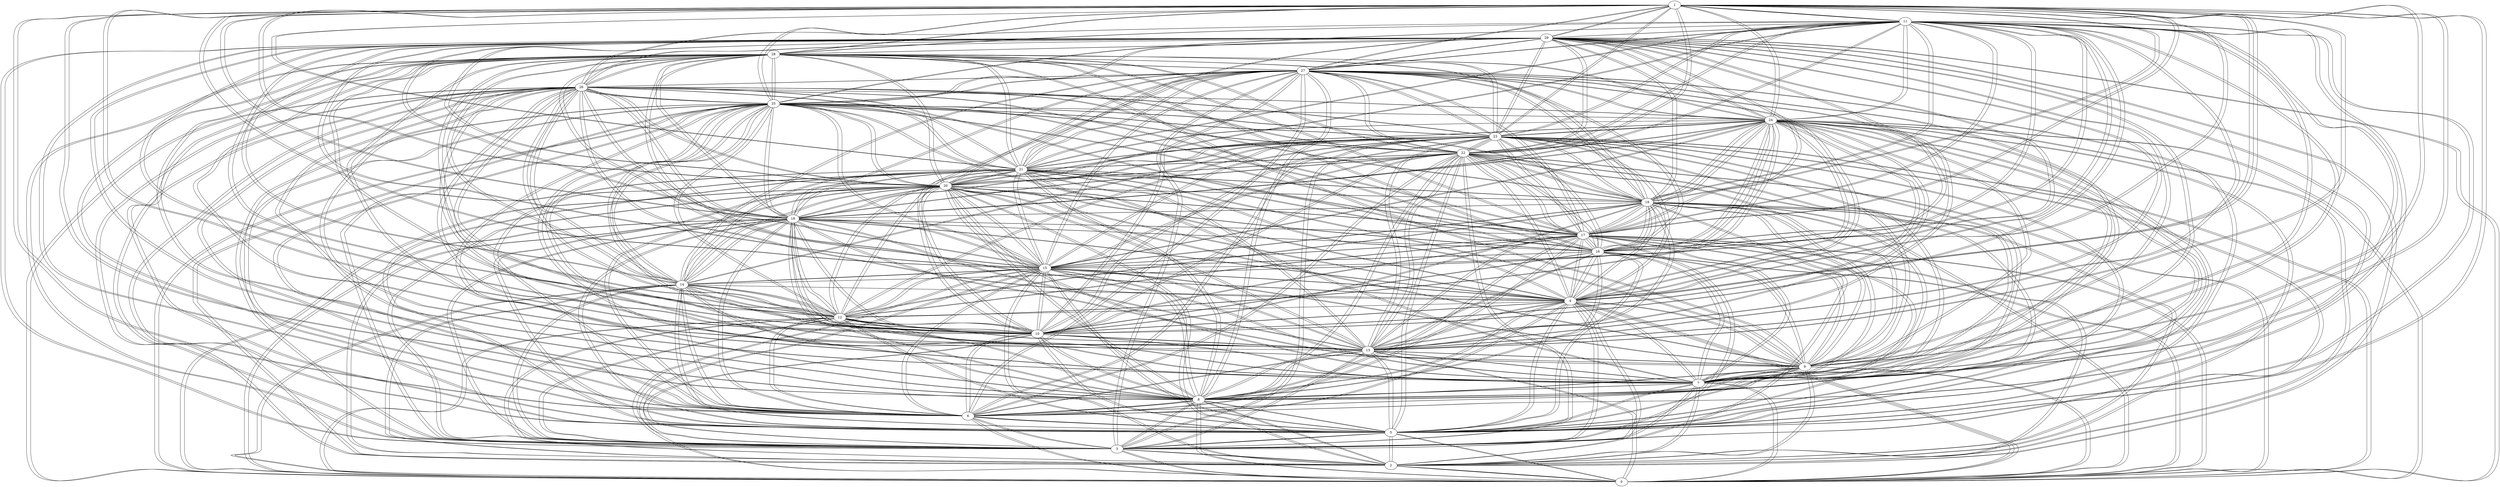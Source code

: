 graph sample {
1 -- 11;
4 -- 1;
0 -- 4;
2 -- 0;
3 -- 2;
3 -- 0;
0 -- 3;
3 -- 4;
4 -- 3;
5 -- 3;
5 -- 0;
0 -- 5;
5 -- 1;
1 -- 5;
5 -- 2;
2 -- 5;
5 -- 4;
4 -- 5;
6 -- 5;
6 -- 0;
0 -- 6;
6 -- 1;
1 -- 6;
6 -- 3;
3 -- 6;
6 -- 4;
4 -- 6;
8 -- 6;
8 -- 0;
0 -- 8;
8 -- 1;
1 -- 8;
8 -- 2;
2 -- 8;
8 -- 3;
3 -- 8;
8 -- 4;
4 -- 8;
8 -- 5;
5 -- 8;
7 -- 8;
7 -- 0;
0 -- 7;
7 -- 1;
1 -- 7;
7 -- 2;
2 -- 7;
7 -- 3;
3 -- 7;
7 -- 4;
4 -- 7;
7 -- 5;
5 -- 7;
9 -- 7;
9 -- 0;
0 -- 9;
9 -- 1;
1 -- 9;
9 -- 2;
2 -- 9;
9 -- 4;
4 -- 9;
9 -- 5;
5 -- 9;
9 -- 8;
8 -- 9;
9 -- 11;
11 -- 9;
13 -- 9;
13 -- 0;
0 -- 13;
13 -- 1;
1 -- 13;
13 -- 3;
3 -- 13;
13 -- 4;
4 -- 13;
13 -- 5;
5 -- 13;
13 -- 6;
6 -- 13;
13 -- 7;
7 -- 13;
13 -- 8;
8 -- 13;
10 -- 13;
10 -- 1;
1 -- 10;
10 -- 3;
3 -- 10;
10 -- 4;
4 -- 10;
10 -- 5;
5 -- 10;
10 -- 6;
6 -- 10;
10 -- 7;
7 -- 10;
10 -- 8;
8 -- 10;
10 -- 11;
11 -- 10;
12 -- 10;
12 -- 0;
0 -- 12;
12 -- 2;
2 -- 12;
12 -- 3;
3 -- 12;
12 -- 4;
4 -- 12;
12 -- 5;
5 -- 12;
12 -- 6;
6 -- 12;
12 -- 8;
8 -- 12;
12 -- 13;
13 -- 12;
14 -- 12;
14 -- 0;
0 -- 14;
14 -- 2;
2 -- 14;
14 -- 3;
3 -- 14;
14 -- 4;
4 -- 14;
14 -- 5;
5 -- 14;
14 -- 6;
6 -- 14;
14 -- 8;
8 -- 14;
14 -- 10;
10 -- 14;
14 -- 13;
13 -- 14;
15 -- 14;
15 -- 0;
0 -- 15;
15 -- 1;
1 -- 15;
15 -- 2;
2 -- 15;
15 -- 3;
3 -- 15;
15 -- 4;
4 -- 15;
15 -- 5;
5 -- 15;
15 -- 6;
6 -- 15;
15 -- 7;
7 -- 15;
15 -- 8;
8 -- 15;
15 -- 9;
9 -- 15;
15 -- 10;
10 -- 15;
15 -- 11;
11 -- 15;
15 -- 12;
12 -- 15;
15 -- 13;
13 -- 15;
16 -- 15;
16 -- 0;
0 -- 16;
16 -- 1;
1 -- 16;
16 -- 4;
4 -- 16;
16 -- 5;
5 -- 16;
16 -- 7;
7 -- 16;
16 -- 8;
8 -- 16;
16 -- 9;
9 -- 16;
16 -- 10;
10 -- 16;
16 -- 11;
11 -- 16;
16 -- 13;
13 -- 16;
17 -- 16;
17 -- 0;
0 -- 17;
17 -- 1;
1 -- 17;
17 -- 2;
2 -- 17;
17 -- 3;
3 -- 17;
17 -- 4;
4 -- 17;
17 -- 5;
5 -- 17;
17 -- 6;
6 -- 17;
17 -- 7;
7 -- 17;
17 -- 8;
8 -- 17;
17 -- 9;
9 -- 17;
17 -- 10;
10 -- 17;
17 -- 11;
11 -- 17;
17 -- 12;
12 -- 17;
17 -- 13;
13 -- 17;
17 -- 15;
15 -- 17;
18 -- 17;
18 -- 0;
0 -- 18;
18 -- 1;
1 -- 18;
18 -- 2;
2 -- 18;
18 -- 3;
3 -- 18;
18 -- 4;
4 -- 18;
18 -- 5;
5 -- 18;
18 -- 6;
6 -- 18;
18 -- 7;
7 -- 18;
18 -- 8;
8 -- 18;
18 -- 9;
9 -- 18;
18 -- 10;
10 -- 18;
18 -- 11;
11 -- 18;
18 -- 12;
12 -- 18;
18 -- 13;
13 -- 18;
18 -- 14;
14 -- 18;
18 -- 15;
15 -- 18;
18 -- 16;
16 -- 18;
19 -- 18;
19 -- 0;
0 -- 19;
19 -- 1;
1 -- 19;
19 -- 2;
2 -- 19;
19 -- 3;
3 -- 19;
19 -- 4;
4 -- 19;
19 -- 5;
5 -- 19;
19 -- 7;
7 -- 19;
19 -- 8;
8 -- 19;
19 -- 9;
9 -- 19;
19 -- 10;
10 -- 19;
19 -- 11;
11 -- 19;
19 -- 12;
12 -- 19;
19 -- 13;
13 -- 19;
19 -- 15;
15 -- 19;
19 -- 16;
16 -- 19;
19 -- 17;
17 -- 19;
20 -- 19;
20 -- 0;
0 -- 20;
20 -- 1;
1 -- 20;
20 -- 2;
2 -- 20;
20 -- 3;
3 -- 20;
20 -- 4;
4 -- 20;
20 -- 5;
5 -- 20;
20 -- 6;
6 -- 20;
20 -- 7;
7 -- 20;
20 -- 8;
8 -- 20;
20 -- 9;
9 -- 20;
20 -- 10;
10 -- 20;
20 -- 11;
11 -- 20;
20 -- 12;
12 -- 20;
20 -- 13;
13 -- 20;
20 -- 14;
14 -- 20;
20 -- 15;
15 -- 20;
20 -- 16;
16 -- 20;
20 -- 17;
17 -- 20;
20 -- 18;
18 -- 20;
21 -- 20;
21 -- 1;
1 -- 21;
21 -- 3;
3 -- 21;
21 -- 4;
4 -- 21;
21 -- 5;
5 -- 21;
21 -- 6;
6 -- 21;
21 -- 7;
7 -- 21;
21 -- 8;
8 -- 21;
21 -- 9;
9 -- 21;
21 -- 10;
10 -- 21;
21 -- 11;
11 -- 21;
21 -- 13;
13 -- 21;
21 -- 14;
14 -- 21;
21 -- 15;
15 -- 21;
21 -- 16;
16 -- 21;
21 -- 17;
17 -- 21;
21 -- 18;
18 -- 21;
21 -- 19;
19 -- 21;
22 -- 21;
22 -- 0;
0 -- 22;
22 -- 1;
1 -- 22;
22 -- 3;
3 -- 22;
22 -- 4;
4 -- 22;
22 -- 5;
5 -- 22;
22 -- 6;
6 -- 22;
22 -- 7;
7 -- 22;
22 -- 8;
8 -- 22;
22 -- 9;
9 -- 22;
22 -- 10;
10 -- 22;
22 -- 11;
11 -- 22;
22 -- 13;
13 -- 22;
22 -- 15;
15 -- 22;
22 -- 16;
16 -- 22;
22 -- 17;
17 -- 22;
22 -- 18;
18 -- 22;
22 -- 19;
19 -- 22;
22 -- 20;
20 -- 22;
23 -- 22;
23 -- 0;
0 -- 23;
23 -- 1;
1 -- 23;
23 -- 2;
2 -- 23;
23 -- 3;
3 -- 23;
23 -- 4;
4 -- 23;
23 -- 5;
5 -- 23;
23 -- 6;
6 -- 23;
23 -- 7;
7 -- 23;
23 -- 8;
8 -- 23;
23 -- 9;
9 -- 23;
23 -- 10;
10 -- 23;
23 -- 11;
11 -- 23;
23 -- 12;
12 -- 23;
23 -- 13;
13 -- 23;
23 -- 14;
14 -- 23;
23 -- 15;
15 -- 23;
23 -- 16;
16 -- 23;
23 -- 17;
17 -- 23;
23 -- 18;
18 -- 23;
23 -- 19;
19 -- 23;
23 -- 20;
20 -- 23;
23 -- 21;
21 -- 23;
24 -- 23;
24 -- 0;
0 -- 24;
24 -- 1;
1 -- 24;
24 -- 2;
2 -- 24;
24 -- 3;
3 -- 24;
24 -- 4;
4 -- 24;
24 -- 5;
5 -- 24;
24 -- 6;
6 -- 24;
24 -- 7;
7 -- 24;
24 -- 8;
8 -- 24;
24 -- 9;
9 -- 24;
24 -- 10;
10 -- 24;
24 -- 11;
11 -- 24;
24 -- 12;
12 -- 24;
24 -- 13;
13 -- 24;
24 -- 14;
14 -- 24;
24 -- 15;
15 -- 24;
24 -- 16;
16 -- 24;
24 -- 17;
17 -- 24;
24 -- 18;
18 -- 24;
24 -- 19;
19 -- 24;
24 -- 20;
20 -- 24;
24 -- 21;
21 -- 24;
24 -- 22;
22 -- 24;
25 -- 24;
25 -- 0;
0 -- 25;
25 -- 1;
1 -- 25;
25 -- 2;
2 -- 25;
25 -- 3;
3 -- 25;
25 -- 4;
4 -- 25;
25 -- 5;
5 -- 25;
25 -- 6;
6 -- 25;
25 -- 7;
7 -- 25;
25 -- 8;
8 -- 25;
25 -- 10;
10 -- 25;
25 -- 11;
11 -- 25;
25 -- 12;
12 -- 25;
25 -- 13;
13 -- 25;
25 -- 14;
14 -- 25;
25 -- 15;
15 -- 25;
25 -- 16;
16 -- 25;
25 -- 17;
17 -- 25;
25 -- 18;
18 -- 25;
25 -- 19;
19 -- 25;
25 -- 20;
20 -- 25;
25 -- 21;
21 -- 25;
25 -- 22;
22 -- 25;
25 -- 23;
23 -- 25;
26 -- 25;
26 -- 0;
0 -- 26;
26 -- 2;
2 -- 26;
26 -- 3;
3 -- 26;
26 -- 4;
4 -- 26;
26 -- 5;
5 -- 26;
26 -- 6;
6 -- 26;
26 -- 7;
7 -- 26;
26 -- 8;
8 -- 26;
26 -- 9;
9 -- 26;
26 -- 10;
10 -- 26;
26 -- 11;
11 -- 26;
26 -- 12;
12 -- 26;
26 -- 13;
13 -- 26;
26 -- 14;
14 -- 26;
26 -- 15;
15 -- 26;
26 -- 16;
16 -- 26;
26 -- 17;
17 -- 26;
26 -- 18;
18 -- 26;
26 -- 19;
19 -- 26;
26 -- 20;
20 -- 26;
26 -- 21;
21 -- 26;
26 -- 22;
22 -- 26;
26 -- 23;
23 -- 26;
26 -- 24;
24 -- 26;
27 -- 26;
27 -- 1;
1 -- 27;
27 -- 3;
3 -- 27;
27 -- 4;
4 -- 27;
27 -- 5;
5 -- 27;
27 -- 6;
6 -- 27;
27 -- 7;
7 -- 27;
27 -- 8;
8 -- 27;
27 -- 10;
10 -- 27;
27 -- 11;
11 -- 27;
27 -- 12;
12 -- 27;
27 -- 13;
13 -- 27;
27 -- 14;
14 -- 27;
27 -- 15;
15 -- 27;
27 -- 16;
16 -- 27;
27 -- 17;
17 -- 27;
27 -- 18;
18 -- 27;
27 -- 19;
19 -- 27;
27 -- 20;
20 -- 27;
27 -- 21;
21 -- 27;
27 -- 22;
22 -- 27;
27 -- 23;
23 -- 27;
27 -- 24;
24 -- 27;
27 -- 25;
25 -- 27;
28 -- 27;
28 -- 1;
1 -- 28;
28 -- 3;
3 -- 28;
28 -- 4;
4 -- 28;
28 -- 5;
5 -- 28;
28 -- 6;
6 -- 28;
28 -- 7;
7 -- 28;
28 -- 8;
8 -- 28;
28 -- 9;
9 -- 28;
28 -- 10;
10 -- 28;
28 -- 11;
11 -- 28;
28 -- 12;
12 -- 28;
28 -- 13;
13 -- 28;
28 -- 14;
14 -- 28;
28 -- 15;
15 -- 28;
28 -- 16;
16 -- 28;
28 -- 17;
17 -- 28;
28 -- 18;
18 -- 28;
28 -- 19;
19 -- 28;
28 -- 20;
20 -- 28;
28 -- 21;
21 -- 28;
28 -- 22;
22 -- 28;
28 -- 23;
23 -- 28;
28 -- 24;
24 -- 28;
28 -- 25;
25 -- 28;
28 -- 26;
26 -- 28;
29 -- 28;
29 -- 0;
0 -- 29;
29 -- 1;
1 -- 29;
29 -- 2;
2 -- 29;
29 -- 3;
3 -- 29;
29 -- 4;
4 -- 29;
29 -- 5;
5 -- 29;
29 -- 6;
6 -- 29;
29 -- 7;
7 -- 29;
29 -- 8;
8 -- 29;
29 -- 9;
9 -- 29;
29 -- 10;
10 -- 29;
29 -- 11;
11 -- 29;
29 -- 12;
12 -- 29;
29 -- 13;
13 -- 29;
29 -- 14;
14 -- 29;
29 -- 15;
15 -- 29;
29 -- 16;
16 -- 29;
29 -- 17;
17 -- 29;
29 -- 18;
18 -- 29;
29 -- 19;
19 -- 29;
29 -- 20;
20 -- 29;
29 -- 21;
21 -- 29;
29 -- 22;
22 -- 29;
29 -- 23;
23 -- 29;
29 -- 24;
24 -- 29;
29 -- 25;
25 -- 29;
29 -- 26;
26 -- 29;
29 -- 27;
27 -- 29;
28 -- 29;
29 -- 28;
27 -- 28;
28 -- 27;
26 -- 27;
27 -- 26;
25 -- 26;
26 -- 25;
24 -- 25;
25 -- 24;
23 -- 24;
24 -- 23;
22 -- 23;
23 -- 22;
21 -- 22;
22 -- 21;
20 -- 21;
21 -- 20;
19 -- 20;
20 -- 19;
18 -- 19;
19 -- 18;
17 -- 18;
18 -- 17;
16 -- 17;
17 -- 16;
15 -- 16;
16 -- 15;
14 -- 15;
15 -- 14;
12 -- 14;
14 -- 12;
10 -- 12;
12 -- 10;
13 -- 10;
10 -- 13;
13 -- 11;
11 -- 13;
9 -- 13;
13 -- 9;
7 -- 9;
9 -- 7;
7 -- 11;
11 -- 7;
8 -- 7;
7 -- 8;
8 -- 11;
11 -- 8;
6 -- 8;
8 -- 6;
6 -- 11;
11 -- 6;
5 -- 6;
6 -- 5;
5 -- 11;
11 -- 5;
3 -- 5;
5 -- 3;
2 -- 3;
3 -- 2;
2 -- 4;
4 -- 2;
0 -- 2;
2 -- 0;
4 -- 0;
0 -- 4;
4 -- 11;
11 -- 4;
1 -- 4;
4 -- 1;
11 -- 1;
1 -- 11;
}
